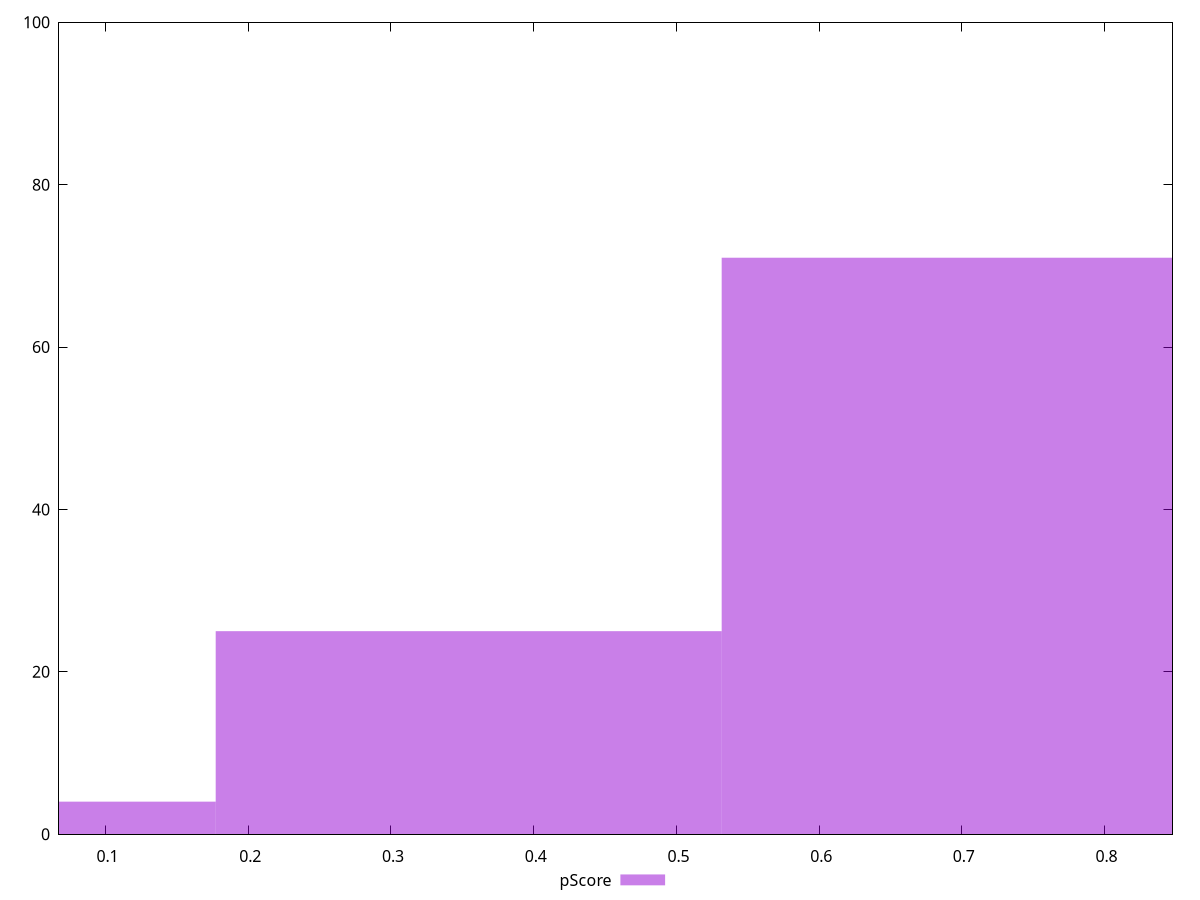 reset

$pScore <<EOF
0.35447995741280697 25
0.7089599148256139 71
0 4
EOF

set key outside below
set boxwidth 0.35447995741280697
set xrange [0.06745788003863346:0.8475660105496485]
set yrange [0:100]
set trange [0:100]
set style fill transparent solid 0.5 noborder
set terminal svg size 640, 490 enhanced background rgb 'white'
set output "reprap/first-meaningful-paint/samples/pages/pScore/histogram.svg"

plot $pScore title "pScore" with boxes

reset
